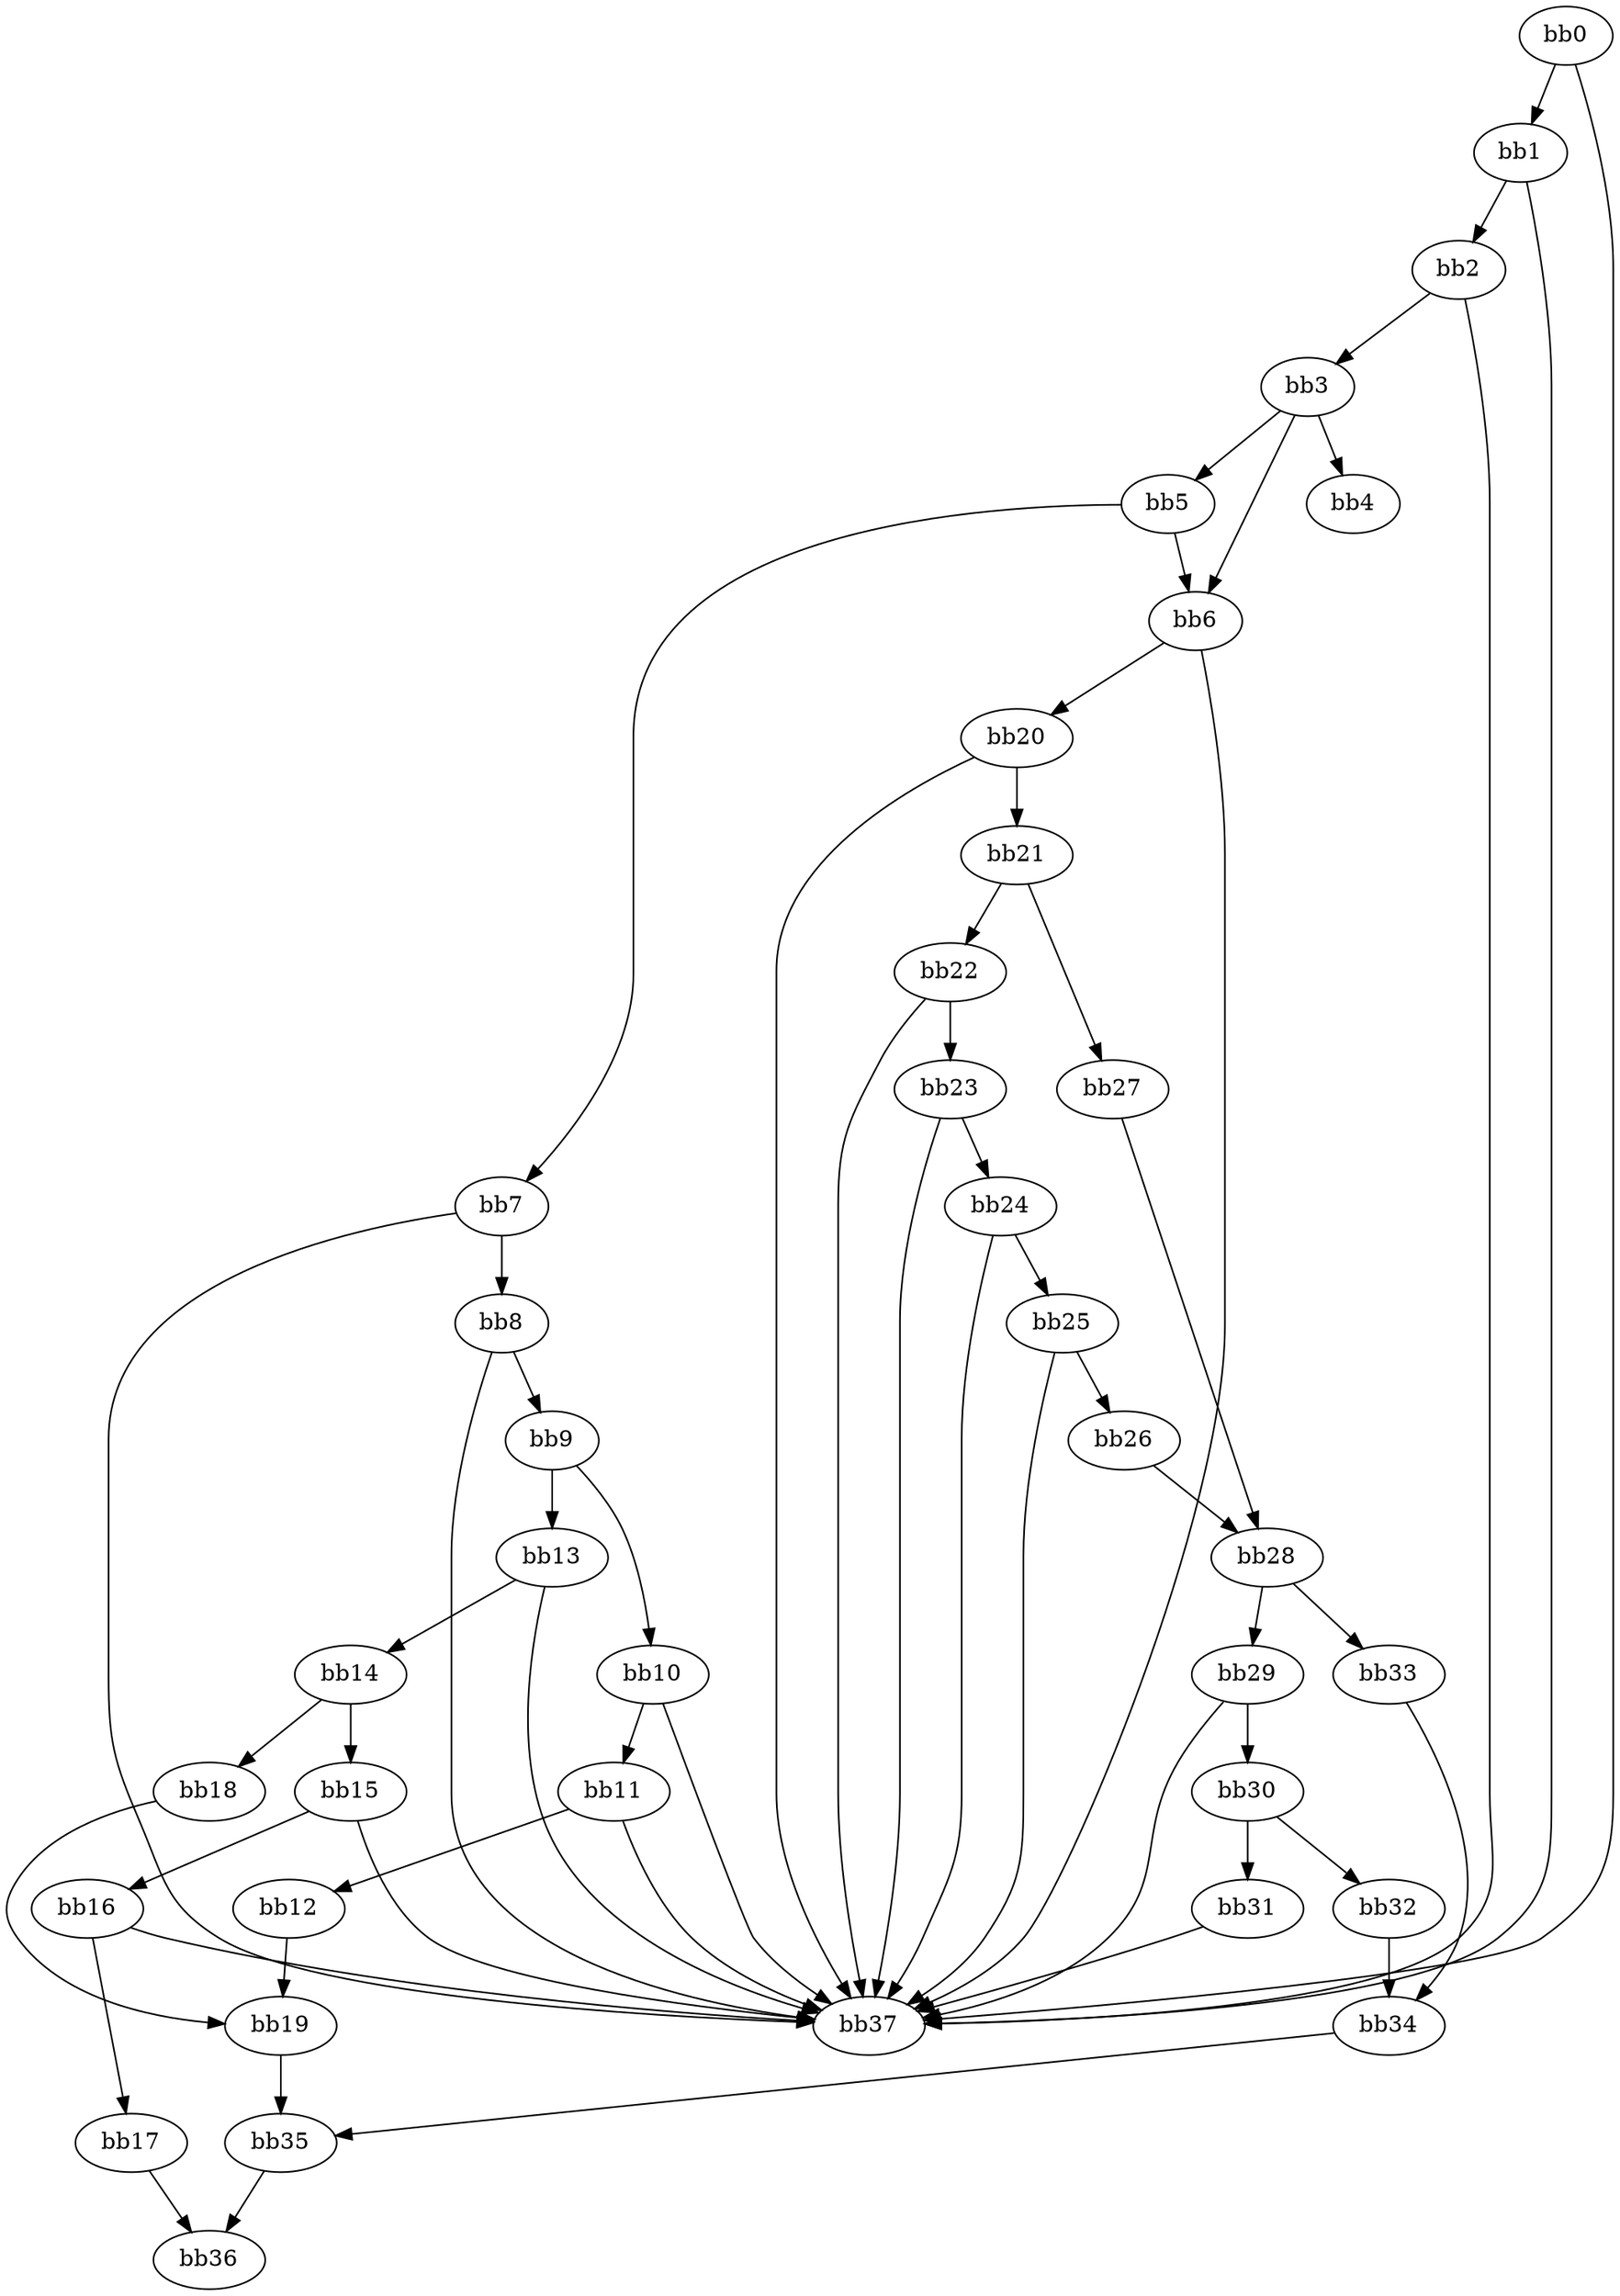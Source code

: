 digraph {
    0 [ label = "bb0\l" ]
    1 [ label = "bb1\l" ]
    2 [ label = "bb2\l" ]
    3 [ label = "bb3\l" ]
    4 [ label = "bb4\l" ]
    5 [ label = "bb5\l" ]
    6 [ label = "bb6\l" ]
    7 [ label = "bb7\l" ]
    8 [ label = "bb8\l" ]
    9 [ label = "bb9\l" ]
    10 [ label = "bb10\l" ]
    11 [ label = "bb11\l" ]
    12 [ label = "bb12\l" ]
    13 [ label = "bb13\l" ]
    14 [ label = "bb14\l" ]
    15 [ label = "bb15\l" ]
    16 [ label = "bb16\l" ]
    17 [ label = "bb17\l" ]
    18 [ label = "bb18\l" ]
    19 [ label = "bb19\l" ]
    20 [ label = "bb20\l" ]
    21 [ label = "bb21\l" ]
    22 [ label = "bb22\l" ]
    23 [ label = "bb23\l" ]
    24 [ label = "bb24\l" ]
    25 [ label = "bb25\l" ]
    26 [ label = "bb26\l" ]
    27 [ label = "bb27\l" ]
    28 [ label = "bb28\l" ]
    29 [ label = "bb29\l" ]
    30 [ label = "bb30\l" ]
    31 [ label = "bb31\l" ]
    32 [ label = "bb32\l" ]
    33 [ label = "bb33\l" ]
    34 [ label = "bb34\l" ]
    35 [ label = "bb35\l" ]
    36 [ label = "bb36\l" ]
    37 [ label = "bb37\l" ]
    0 -> 1 [ ]
    0 -> 37 [ ]
    1 -> 2 [ ]
    1 -> 37 [ ]
    2 -> 3 [ ]
    2 -> 37 [ ]
    3 -> 4 [ ]
    3 -> 5 [ ]
    3 -> 6 [ ]
    5 -> 6 [ ]
    5 -> 7 [ ]
    6 -> 20 [ ]
    6 -> 37 [ ]
    7 -> 8 [ ]
    7 -> 37 [ ]
    8 -> 9 [ ]
    8 -> 37 [ ]
    9 -> 10 [ ]
    9 -> 13 [ ]
    10 -> 11 [ ]
    10 -> 37 [ ]
    11 -> 12 [ ]
    11 -> 37 [ ]
    12 -> 19 [ ]
    13 -> 14 [ ]
    13 -> 37 [ ]
    14 -> 15 [ ]
    14 -> 18 [ ]
    15 -> 16 [ ]
    15 -> 37 [ ]
    16 -> 17 [ ]
    16 -> 37 [ ]
    17 -> 36 [ ]
    18 -> 19 [ ]
    19 -> 35 [ ]
    20 -> 21 [ ]
    20 -> 37 [ ]
    21 -> 22 [ ]
    21 -> 27 [ ]
    22 -> 23 [ ]
    22 -> 37 [ ]
    23 -> 24 [ ]
    23 -> 37 [ ]
    24 -> 25 [ ]
    24 -> 37 [ ]
    25 -> 26 [ ]
    25 -> 37 [ ]
    26 -> 28 [ ]
    27 -> 28 [ ]
    28 -> 29 [ ]
    28 -> 33 [ ]
    29 -> 30 [ ]
    29 -> 37 [ ]
    30 -> 31 [ ]
    30 -> 32 [ ]
    31 -> 37 [ ]
    32 -> 34 [ ]
    33 -> 34 [ ]
    34 -> 35 [ ]
    35 -> 36 [ ]
}

